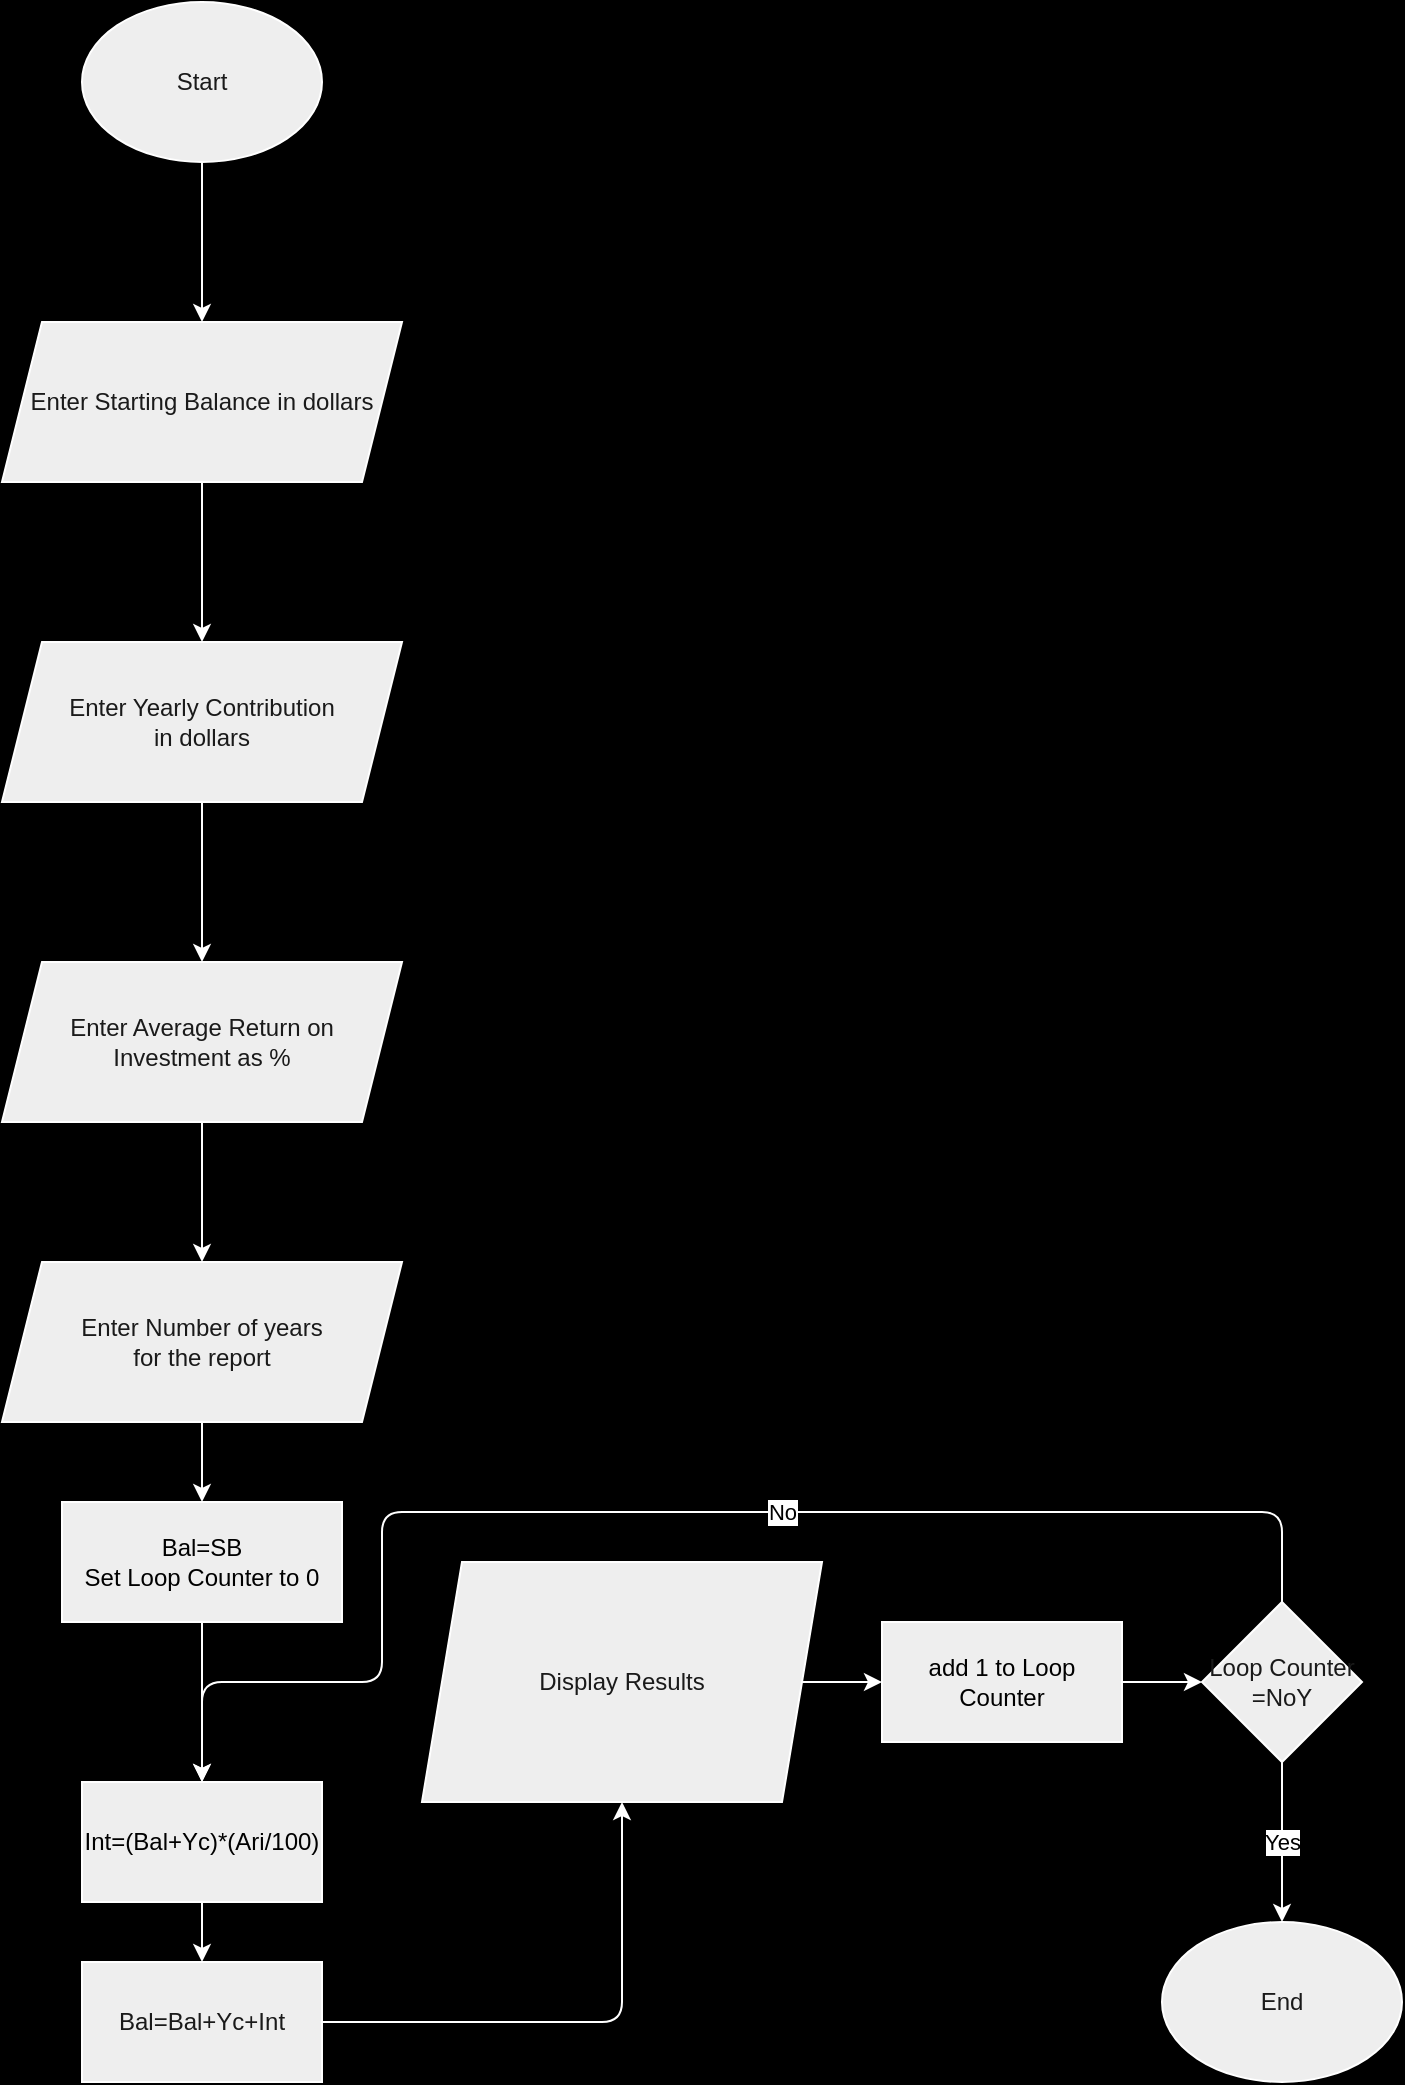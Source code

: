 <mxfile version="13.7.3" type="github"><diagram id="3o-93uLQ6h6FeINwK83t" name="Page-1"><mxGraphModel dx="1038" dy="548" grid="1" gridSize="10" guides="1" tooltips="1" connect="1" arrows="1" fold="1" page="1" pageScale="1" pageWidth="850" pageHeight="1100" background="#000000" math="0" shadow="0"><root><mxCell id="0"/><mxCell id="1" parent="0"/><mxCell id="0NmdZo03ULVtVkZllYXX-4" value="" style="edgeStyle=orthogonalEdgeStyle;rounded=0;orthogonalLoop=1;jettySize=auto;html=1;labelBackgroundColor=#182E3E;strokeColor=#FFFFFF;fontColor=#FFFFFF;" edge="1" parent="1" source="0NmdZo03ULVtVkZllYXX-2" target="0NmdZo03ULVtVkZllYXX-3"><mxGeometry relative="1" as="geometry"/></mxCell><mxCell id="0NmdZo03ULVtVkZllYXX-2" value="Start" style="ellipse;whiteSpace=wrap;html=1;fillColor=#EEEEEE;strokeColor=#FFFFFF;fontColor=#1A1A1A;" vertex="1" parent="1"><mxGeometry x="120" y="40" width="120" height="80" as="geometry"/></mxCell><mxCell id="0NmdZo03ULVtVkZllYXX-40" style="edgeStyle=orthogonalEdgeStyle;curved=0;rounded=1;sketch=0;orthogonalLoop=1;jettySize=auto;html=1;entryX=0.5;entryY=0;entryDx=0;entryDy=0;strokeColor=#FFFFFF;fontColor=#000000;" edge="1" parent="1" source="0NmdZo03ULVtVkZllYXX-3" target="0NmdZo03ULVtVkZllYXX-12"><mxGeometry relative="1" as="geometry"/></mxCell><mxCell id="0NmdZo03ULVtVkZllYXX-3" value="Enter Starting Balance in dollars" style="shape=parallelogram;perimeter=parallelogramPerimeter;whiteSpace=wrap;html=1;fixedSize=1;fillColor=#EEEEEE;strokeColor=#FFFFFF;fontColor=#1A1A1A;" vertex="1" parent="1"><mxGeometry x="80" y="200" width="200" height="80" as="geometry"/></mxCell><mxCell id="0NmdZo03ULVtVkZllYXX-41" style="edgeStyle=orthogonalEdgeStyle;curved=0;rounded=1;sketch=0;orthogonalLoop=1;jettySize=auto;html=1;entryX=0.5;entryY=0;entryDx=0;entryDy=0;strokeColor=#FFFFFF;fontColor=#000000;" edge="1" parent="1" source="0NmdZo03ULVtVkZllYXX-12" target="0NmdZo03ULVtVkZllYXX-14"><mxGeometry relative="1" as="geometry"/></mxCell><mxCell id="0NmdZo03ULVtVkZllYXX-12" value="Enter Yearly Contribution &lt;br&gt;in dollars" style="shape=parallelogram;perimeter=parallelogramPerimeter;whiteSpace=wrap;html=1;fixedSize=1;fillColor=#EEEEEE;strokeColor=#FFFFFF;fontColor=#1A1A1A;" vertex="1" parent="1"><mxGeometry x="80" y="360" width="200" height="80" as="geometry"/></mxCell><mxCell id="0NmdZo03ULVtVkZllYXX-42" style="edgeStyle=orthogonalEdgeStyle;curved=0;rounded=1;sketch=0;orthogonalLoop=1;jettySize=auto;html=1;entryX=0.5;entryY=0;entryDx=0;entryDy=0;strokeColor=#FFFFFF;fontColor=#000000;" edge="1" parent="1" source="0NmdZo03ULVtVkZllYXX-14" target="0NmdZo03ULVtVkZllYXX-16"><mxGeometry relative="1" as="geometry"/></mxCell><mxCell id="0NmdZo03ULVtVkZllYXX-14" value="Enter Average Return on &lt;br&gt;Investment as %" style="shape=parallelogram;perimeter=parallelogramPerimeter;whiteSpace=wrap;html=1;fixedSize=1;fillColor=#EEEEEE;strokeColor=#FFFFFF;fontColor=#1A1A1A;" vertex="1" parent="1"><mxGeometry x="80" y="520" width="200" height="80" as="geometry"/></mxCell><mxCell id="0NmdZo03ULVtVkZllYXX-46" style="edgeStyle=orthogonalEdgeStyle;curved=0;rounded=1;sketch=0;orthogonalLoop=1;jettySize=auto;html=1;exitX=0.5;exitY=1;exitDx=0;exitDy=0;entryX=0.5;entryY=0;entryDx=0;entryDy=0;strokeColor=#FFFFFF;fontColor=#000000;" edge="1" parent="1" source="0NmdZo03ULVtVkZllYXX-16" target="0NmdZo03ULVtVkZllYXX-44"><mxGeometry relative="1" as="geometry"/></mxCell><mxCell id="0NmdZo03ULVtVkZllYXX-16" value="Enter Number of years&lt;br&gt;for the report" style="shape=parallelogram;perimeter=parallelogramPerimeter;whiteSpace=wrap;html=1;fixedSize=1;fillColor=#EEEEEE;strokeColor=#FFFFFF;fontColor=#1A1A1A;" vertex="1" parent="1"><mxGeometry x="80" y="670" width="200" height="80" as="geometry"/></mxCell><mxCell id="0NmdZo03ULVtVkZllYXX-33" value="" style="edgeStyle=orthogonalEdgeStyle;curved=0;rounded=1;sketch=0;orthogonalLoop=1;jettySize=auto;html=1;strokeColor=#FFFFFF;fontColor=#000000;" edge="1" parent="1" source="0NmdZo03ULVtVkZllYXX-30" target="0NmdZo03ULVtVkZllYXX-32"><mxGeometry relative="1" as="geometry"/></mxCell><mxCell id="0NmdZo03ULVtVkZllYXX-30" value="Bal=Bal+Yc+Int" style="whiteSpace=wrap;html=1;fontColor=#1A1A1A;strokeColor=#FFFFFF;fillColor=#EEEEEE;" vertex="1" parent="1"><mxGeometry x="120" y="1020" width="120" height="60" as="geometry"/></mxCell><mxCell id="0NmdZo03ULVtVkZllYXX-51" style="edgeStyle=orthogonalEdgeStyle;curved=0;rounded=1;sketch=0;orthogonalLoop=1;jettySize=auto;html=1;exitX=1;exitY=0.5;exitDx=0;exitDy=0;entryX=0;entryY=0.5;entryDx=0;entryDy=0;strokeColor=#FFFFFF;fontColor=#000000;" edge="1" parent="1" source="0NmdZo03ULVtVkZllYXX-32" target="0NmdZo03ULVtVkZllYXX-50"><mxGeometry relative="1" as="geometry"/></mxCell><mxCell id="0NmdZo03ULVtVkZllYXX-32" value="Display Results" style="shape=parallelogram;perimeter=parallelogramPerimeter;whiteSpace=wrap;html=1;fixedSize=1;fontColor=#1A1A1A;strokeColor=#FFFFFF;fillColor=#EEEEEE;" vertex="1" parent="1"><mxGeometry x="290" y="820" width="200" height="120" as="geometry"/></mxCell><mxCell id="0NmdZo03ULVtVkZllYXX-36" value="No" style="edgeStyle=orthogonalEdgeStyle;curved=0;rounded=1;sketch=0;orthogonalLoop=1;jettySize=auto;html=1;exitX=0.5;exitY=0;exitDx=0;exitDy=0;strokeColor=#FFFFFF;fontColor=#000000;entryX=0.5;entryY=0;entryDx=0;entryDy=0;" edge="1" parent="1" source="0NmdZo03ULVtVkZllYXX-34" target="0NmdZo03ULVtVkZllYXX-47"><mxGeometry x="-0.181" relative="1" as="geometry"><mxPoint x="180" y="880" as="targetPoint"/><mxPoint x="800" y="845" as="sourcePoint"/><Array as="points"><mxPoint x="720" y="795"/><mxPoint x="270" y="795"/><mxPoint x="270" y="880"/><mxPoint x="180" y="880"/></Array><mxPoint as="offset"/></mxGeometry></mxCell><mxCell id="0NmdZo03ULVtVkZllYXX-39" value="Yes" style="edgeStyle=orthogonalEdgeStyle;curved=0;rounded=1;sketch=0;orthogonalLoop=1;jettySize=auto;html=1;strokeColor=#FFFFFF;fontColor=#000000;" edge="1" parent="1" source="0NmdZo03ULVtVkZllYXX-34" target="0NmdZo03ULVtVkZllYXX-38"><mxGeometry relative="1" as="geometry"/></mxCell><mxCell id="0NmdZo03ULVtVkZllYXX-34" value="Loop Counter =NoY" style="rhombus;whiteSpace=wrap;html=1;fontColor=#1A1A1A;strokeColor=#FFFFFF;fillColor=#EEEEEE;" vertex="1" parent="1"><mxGeometry x="680" y="840" width="80" height="80" as="geometry"/></mxCell><mxCell id="0NmdZo03ULVtVkZllYXX-38" value="End" style="ellipse;whiteSpace=wrap;html=1;fontColor=#1A1A1A;strokeColor=#FFFFFF;fillColor=#EEEEEE;" vertex="1" parent="1"><mxGeometry x="660" y="1000" width="120" height="80" as="geometry"/></mxCell><mxCell id="0NmdZo03ULVtVkZllYXX-49" value="" style="edgeStyle=orthogonalEdgeStyle;curved=0;rounded=1;sketch=0;orthogonalLoop=1;jettySize=auto;html=1;strokeColor=#FFFFFF;fontColor=#000000;" edge="1" parent="1" source="0NmdZo03ULVtVkZllYXX-44" target="0NmdZo03ULVtVkZllYXX-47"><mxGeometry relative="1" as="geometry"/></mxCell><mxCell id="0NmdZo03ULVtVkZllYXX-44" value="Bal=SB&lt;br&gt;Set Loop Counter to 0" style="rounded=0;whiteSpace=wrap;html=1;sketch=0;strokeColor=#FFFFFF;fillColor=#EEEEEE;fontColor=#000000;" vertex="1" parent="1"><mxGeometry x="110" y="790" width="140" height="60" as="geometry"/></mxCell><mxCell id="0NmdZo03ULVtVkZllYXX-48" value="" style="edgeStyle=orthogonalEdgeStyle;curved=0;rounded=1;sketch=0;orthogonalLoop=1;jettySize=auto;html=1;strokeColor=#FFFFFF;fontColor=#000000;" edge="1" parent="1" source="0NmdZo03ULVtVkZllYXX-47" target="0NmdZo03ULVtVkZllYXX-30"><mxGeometry relative="1" as="geometry"/></mxCell><mxCell id="0NmdZo03ULVtVkZllYXX-47" value="Int=(Bal+Yc)*(Ari/100)" style="rounded=0;whiteSpace=wrap;html=1;sketch=0;strokeColor=#FFFFFF;fillColor=#EEEEEE;fontColor=#000000;" vertex="1" parent="1"><mxGeometry x="120" y="930" width="120" height="60" as="geometry"/></mxCell><mxCell id="0NmdZo03ULVtVkZllYXX-52" value="" style="edgeStyle=orthogonalEdgeStyle;curved=0;rounded=1;sketch=0;orthogonalLoop=1;jettySize=auto;html=1;strokeColor=#FFFFFF;fontColor=#000000;" edge="1" parent="1" source="0NmdZo03ULVtVkZllYXX-50" target="0NmdZo03ULVtVkZllYXX-34"><mxGeometry relative="1" as="geometry"/></mxCell><mxCell id="0NmdZo03ULVtVkZllYXX-50" value="add 1 to Loop Counter" style="rounded=0;whiteSpace=wrap;html=1;sketch=0;strokeColor=#FFFFFF;fillColor=#EEEEEE;fontColor=#000000;" vertex="1" parent="1"><mxGeometry x="520" y="850" width="120" height="60" as="geometry"/></mxCell></root></mxGraphModel></diagram></mxfile>